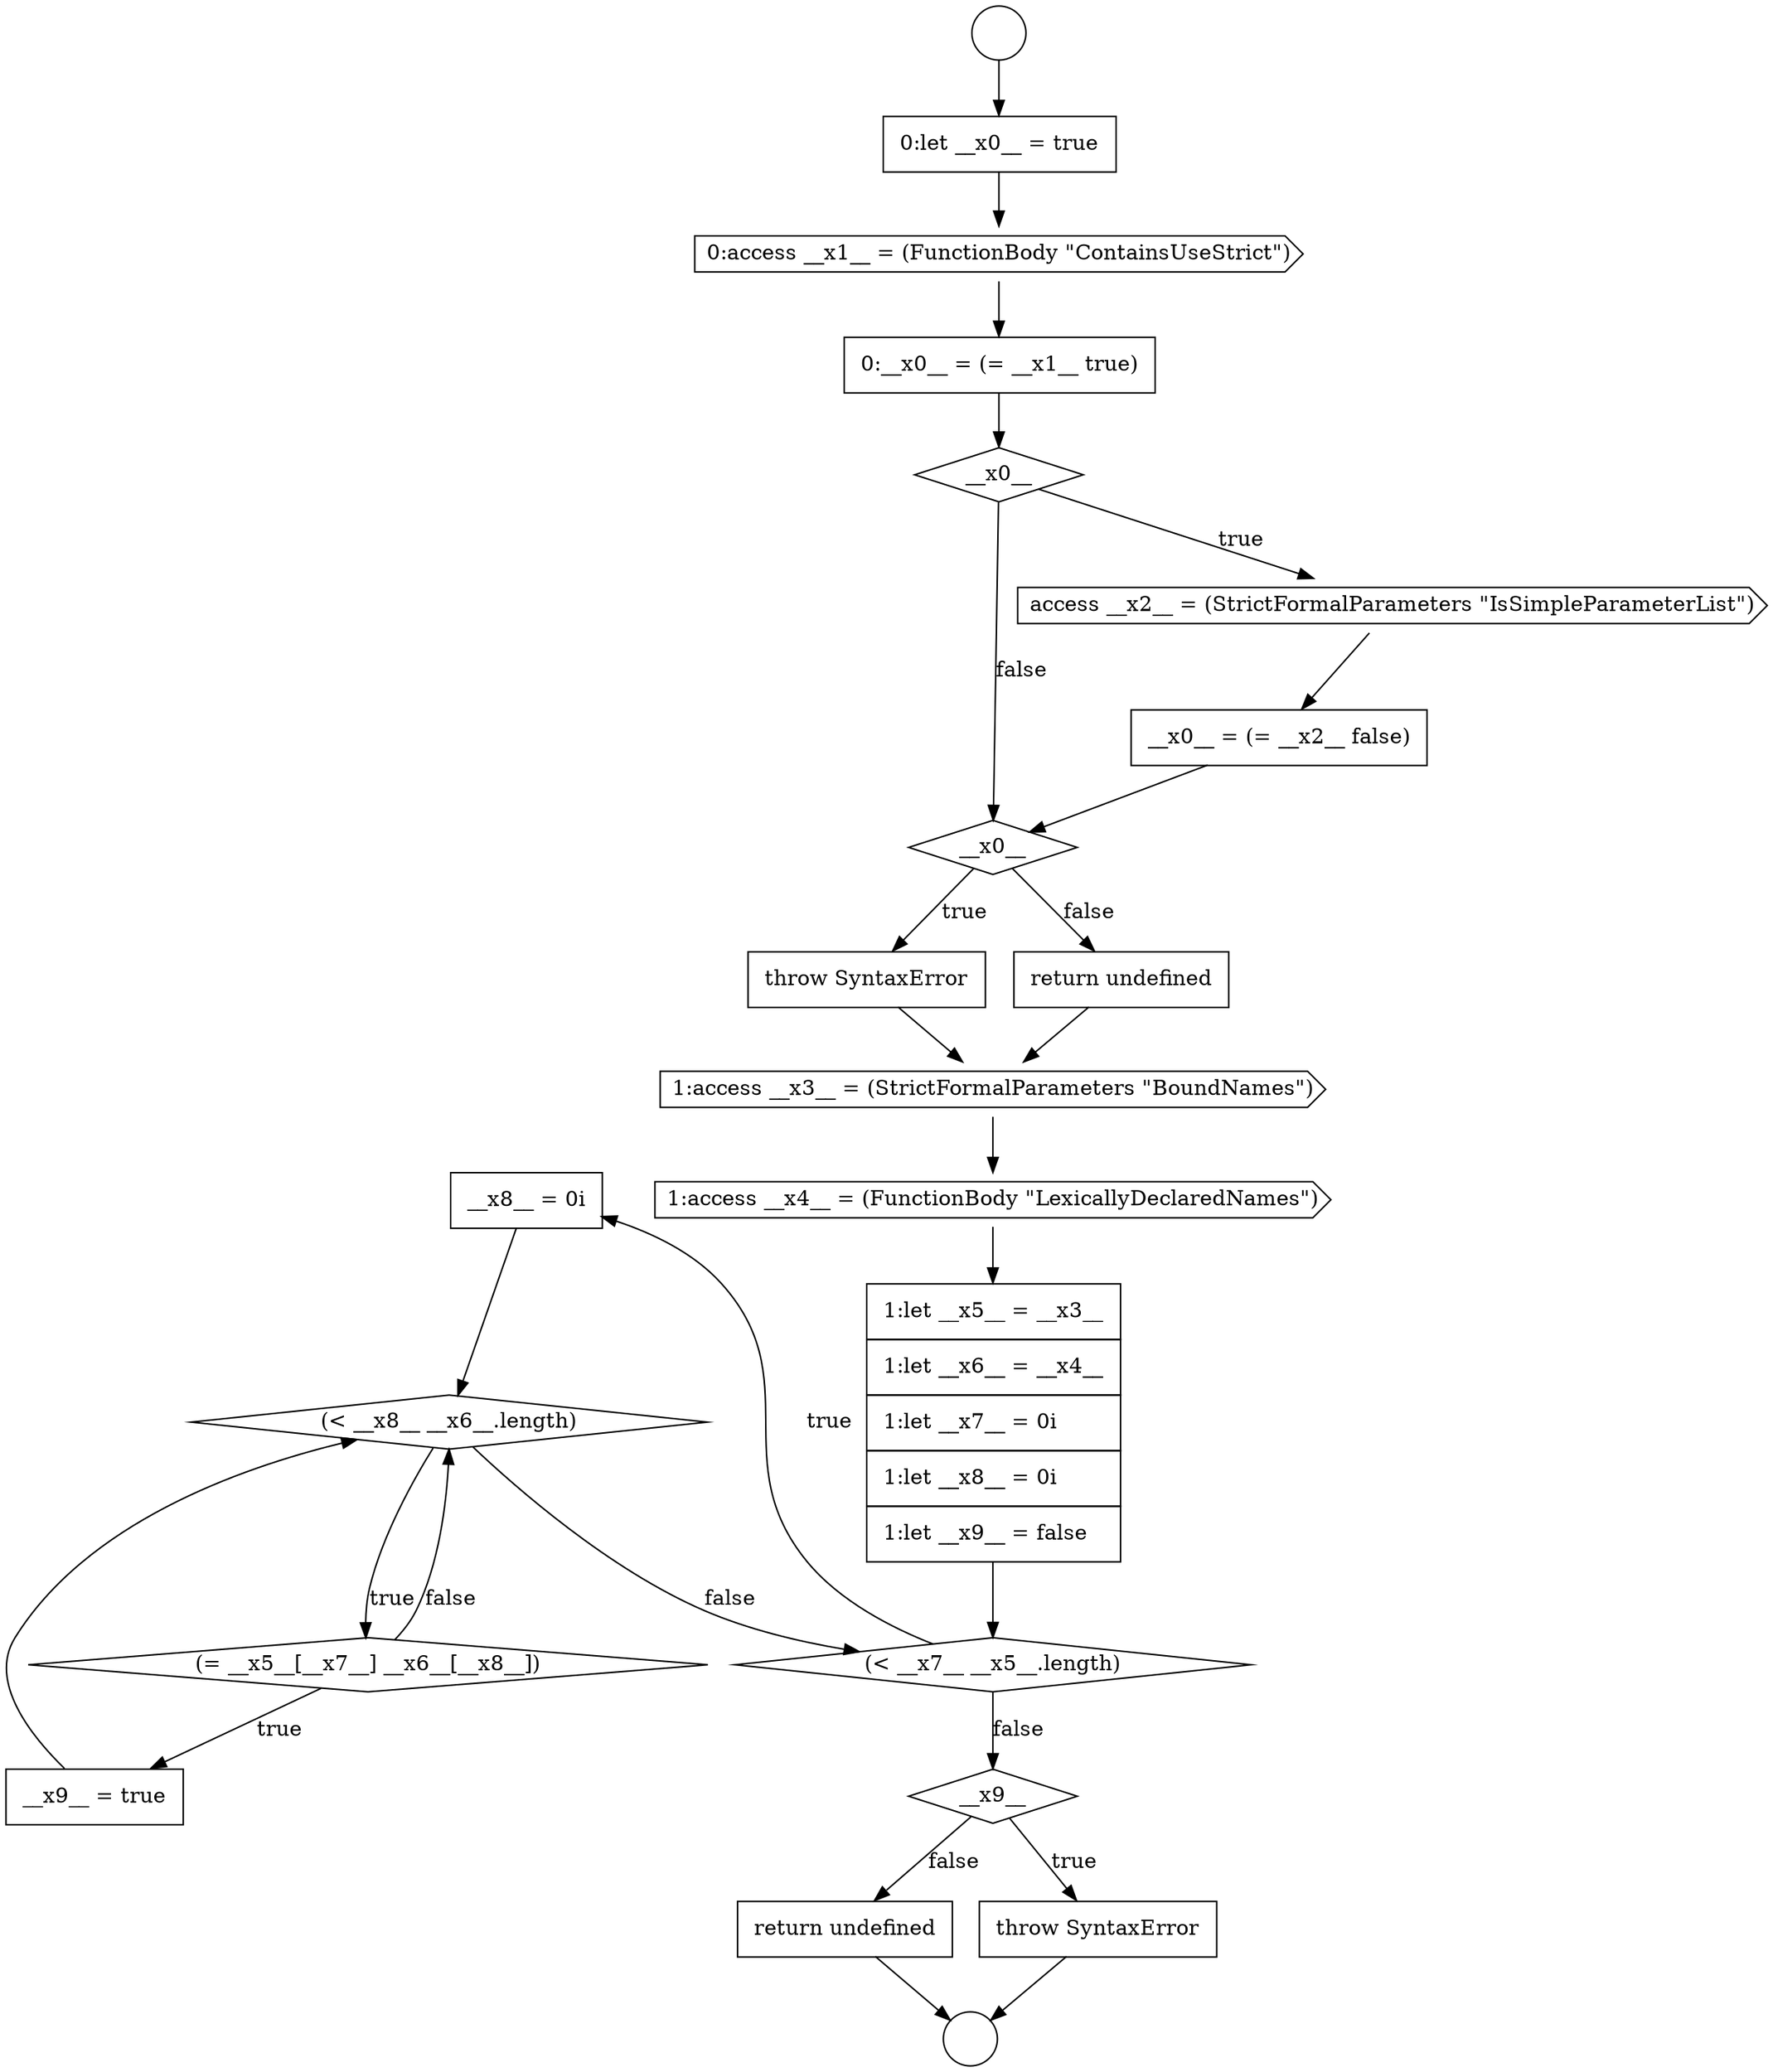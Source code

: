 digraph {
  node16576 [shape=none, margin=0, label=<<font color="black">
    <table border="0" cellborder="1" cellspacing="0" cellpadding="10">
      <tr><td align="left">__x8__ = 0i</td></tr>
    </table>
  </font>> color="black" fillcolor="white" style=filled]
  node16572 [shape=cds, label=<<font color="black">1:access __x3__ = (StrictFormalParameters &quot;BoundNames&quot;)</font>> color="black" fillcolor="white" style=filled]
  node16569 [shape=diamond, label=<<font color="black">__x0__</font>> color="black" fillcolor="white" style=filled]
  node16561 [shape=circle label=" " color="black" fillcolor="white" style=filled]
  node16580 [shape=diamond, label=<<font color="black">__x9__</font>> color="black" fillcolor="white" style=filled]
  node16570 [shape=none, margin=0, label=<<font color="black">
    <table border="0" cellborder="1" cellspacing="0" cellpadding="10">
      <tr><td align="left">throw SyntaxError</td></tr>
    </table>
  </font>> color="black" fillcolor="white" style=filled]
  node16567 [shape=cds, label=<<font color="black">access __x2__ = (StrictFormalParameters &quot;IsSimpleParameterList&quot;)</font>> color="black" fillcolor="white" style=filled]
  node16574 [shape=none, margin=0, label=<<font color="black">
    <table border="0" cellborder="1" cellspacing="0" cellpadding="10">
      <tr><td align="left">1:let __x5__ = __x3__</td></tr>
      <tr><td align="left">1:let __x6__ = __x4__</td></tr>
      <tr><td align="left">1:let __x7__ = 0i</td></tr>
      <tr><td align="left">1:let __x8__ = 0i</td></tr>
      <tr><td align="left">1:let __x9__ = false</td></tr>
    </table>
  </font>> color="black" fillcolor="white" style=filled]
  node16582 [shape=none, margin=0, label=<<font color="black">
    <table border="0" cellborder="1" cellspacing="0" cellpadding="10">
      <tr><td align="left">return undefined</td></tr>
    </table>
  </font>> color="black" fillcolor="white" style=filled]
  node16575 [shape=diamond, label=<<font color="black">(&lt; __x7__ __x5__.length)</font>> color="black" fillcolor="white" style=filled]
  node16571 [shape=none, margin=0, label=<<font color="black">
    <table border="0" cellborder="1" cellspacing="0" cellpadding="10">
      <tr><td align="left">return undefined</td></tr>
    </table>
  </font>> color="black" fillcolor="white" style=filled]
  node16578 [shape=diamond, label=<<font color="black">(= __x5__[__x7__] __x6__[__x8__])</font>> color="black" fillcolor="white" style=filled]
  node16563 [shape=none, margin=0, label=<<font color="black">
    <table border="0" cellborder="1" cellspacing="0" cellpadding="10">
      <tr><td align="left">0:let __x0__ = true</td></tr>
    </table>
  </font>> color="black" fillcolor="white" style=filled]
  node16566 [shape=diamond, label=<<font color="black">__x0__</font>> color="black" fillcolor="white" style=filled]
  node16581 [shape=none, margin=0, label=<<font color="black">
    <table border="0" cellborder="1" cellspacing="0" cellpadding="10">
      <tr><td align="left">throw SyntaxError</td></tr>
    </table>
  </font>> color="black" fillcolor="white" style=filled]
  node16562 [shape=circle label=" " color="black" fillcolor="white" style=filled]
  node16577 [shape=diamond, label=<<font color="black">(&lt; __x8__ __x6__.length)</font>> color="black" fillcolor="white" style=filled]
  node16565 [shape=none, margin=0, label=<<font color="black">
    <table border="0" cellborder="1" cellspacing="0" cellpadding="10">
      <tr><td align="left">0:__x0__ = (= __x1__ true)</td></tr>
    </table>
  </font>> color="black" fillcolor="white" style=filled]
  node16568 [shape=none, margin=0, label=<<font color="black">
    <table border="0" cellborder="1" cellspacing="0" cellpadding="10">
      <tr><td align="left">__x0__ = (= __x2__ false)</td></tr>
    </table>
  </font>> color="black" fillcolor="white" style=filled]
  node16573 [shape=cds, label=<<font color="black">1:access __x4__ = (FunctionBody &quot;LexicallyDeclaredNames&quot;)</font>> color="black" fillcolor="white" style=filled]
  node16564 [shape=cds, label=<<font color="black">0:access __x1__ = (FunctionBody &quot;ContainsUseStrict&quot;)</font>> color="black" fillcolor="white" style=filled]
  node16579 [shape=none, margin=0, label=<<font color="black">
    <table border="0" cellborder="1" cellspacing="0" cellpadding="10">
      <tr><td align="left">__x9__ = true</td></tr>
    </table>
  </font>> color="black" fillcolor="white" style=filled]
  node16563 -> node16564 [ color="black"]
  node16577 -> node16578 [label=<<font color="black">true</font>> color="black"]
  node16577 -> node16575 [label=<<font color="black">false</font>> color="black"]
  node16573 -> node16574 [ color="black"]
  node16575 -> node16576 [label=<<font color="black">true</font>> color="black"]
  node16575 -> node16580 [label=<<font color="black">false</font>> color="black"]
  node16576 -> node16577 [ color="black"]
  node16574 -> node16575 [ color="black"]
  node16565 -> node16566 [ color="black"]
  node16567 -> node16568 [ color="black"]
  node16561 -> node16563 [ color="black"]
  node16580 -> node16581 [label=<<font color="black">true</font>> color="black"]
  node16580 -> node16582 [label=<<font color="black">false</font>> color="black"]
  node16582 -> node16562 [ color="black"]
  node16568 -> node16569 [ color="black"]
  node16579 -> node16577 [ color="black"]
  node16581 -> node16562 [ color="black"]
  node16572 -> node16573 [ color="black"]
  node16571 -> node16572 [ color="black"]
  node16578 -> node16579 [label=<<font color="black">true</font>> color="black"]
  node16578 -> node16577 [label=<<font color="black">false</font>> color="black"]
  node16566 -> node16567 [label=<<font color="black">true</font>> color="black"]
  node16566 -> node16569 [label=<<font color="black">false</font>> color="black"]
  node16569 -> node16570 [label=<<font color="black">true</font>> color="black"]
  node16569 -> node16571 [label=<<font color="black">false</font>> color="black"]
  node16564 -> node16565 [ color="black"]
  node16570 -> node16572 [ color="black"]
}
